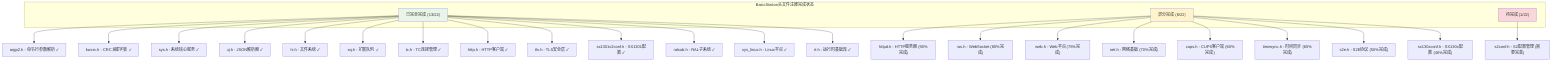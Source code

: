 graph TB
    subgraph "BasicStation头文件注释完成状态"
        A["已完全完成 (13/22)"]
        B["部分完成 (8/22)"]
        C["待完成 (1/22)"]
    end
    
    A --> A1["argp2.h - 命令行参数解析 ✓"]
    A --> A2["kwcrc.h - CRC关键字表 ✓"]
    A --> A3["sys.h - 系统核心服务 ✓"]
    A --> A4["uj.h - JSON解析器 ✓"]
    A --> A5["fs.h - 文件系统 ✓"]
    A --> A6["xq.h - 扩展队列 ✓"]
    A --> A7["tc.h - TC连接管理 ✓"]
    A --> A8["http.h - HTTP客户端 ✓"]
    A --> A9["tls.h - TLS安全层 ✓"]
    A --> A10["sx1301v2conf.h - SX1301配置 ✓"]
    A --> A11["ralsub.h - RAL子系统 ✓"]
    A --> A12["sys_linux.h - Linux平台 ✓"]
    A --> A13["rt.h - 运行时基础库 ✓"]
    
    B --> B1["httpd.h - HTTP服务器 (90%完成)"]
    B --> B2["ws.h - WebSocket (80%完成)"]
    B --> B3["web.h - Web平台 (75%完成)"]
    B --> B4["net.h - 网络基础 (70%完成)"]
    B --> B5["cups.h - CUPS客户端 (60%完成)"]
    B --> B6["timesync.h - 时间同步 (60%完成)"]
    B --> B7["s2e.h - S2E协议 (50%完成)"]
    B --> B8["sx130xconf.h - SX130x配置 (40%完成)"]
    
    C --> C1["s2conf.h - S2配置管理 (需要完善)"]
    
    style A fill:#e8f5e8
    style B fill:#fff3cd
    style C fill:#f8d7da
